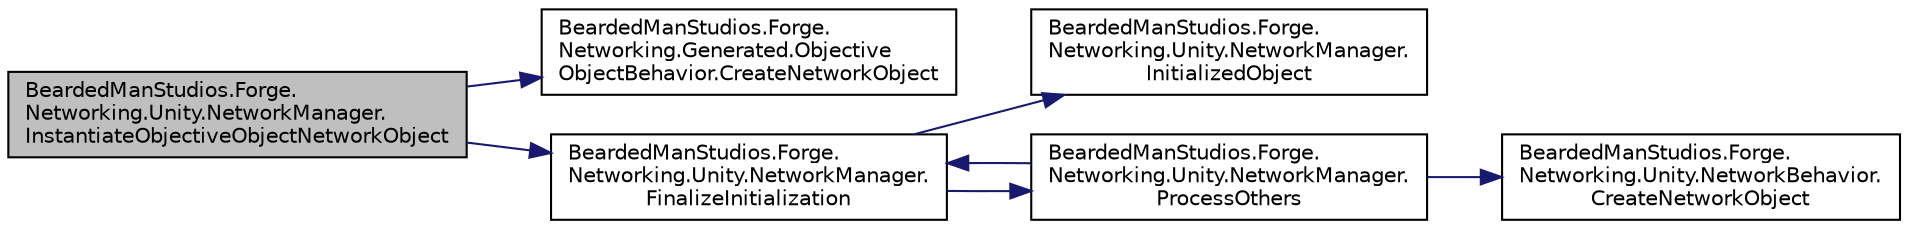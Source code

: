 digraph "BeardedManStudios.Forge.Networking.Unity.NetworkManager.InstantiateObjectiveObjectNetworkObject"
{
 // LATEX_PDF_SIZE
  edge [fontname="Helvetica",fontsize="10",labelfontname="Helvetica",labelfontsize="10"];
  node [fontname="Helvetica",fontsize="10",shape=record];
  rankdir="LR";
  Node177 [label="BeardedManStudios.Forge.\lNetworking.Unity.NetworkManager.\lInstantiateObjectiveObjectNetworkObject",height=0.2,width=0.4,color="black", fillcolor="grey75", style="filled", fontcolor="black",tooltip=" "];
  Node177 -> Node178 [color="midnightblue",fontsize="10",style="solid",fontname="Helvetica"];
  Node178 [label="BeardedManStudios.Forge.\lNetworking.Generated.Objective\lObjectBehavior.CreateNetworkObject",height=0.2,width=0.4,color="black", fillcolor="white", style="filled",URL="$class_bearded_man_studios_1_1_forge_1_1_networking_1_1_generated_1_1_objective_object_behavior.html#a7bd171e8dc51dc60b206278c7d83c232",tooltip=" "];
  Node177 -> Node179 [color="midnightblue",fontsize="10",style="solid",fontname="Helvetica"];
  Node179 [label="BeardedManStudios.Forge.\lNetworking.Unity.NetworkManager.\lFinalizeInitialization",height=0.2,width=0.4,color="black", fillcolor="white", style="filled",URL="$class_bearded_man_studios_1_1_forge_1_1_networking_1_1_unity_1_1_network_manager.html#a96650852c8bd8da55ff8bf730db311be",tooltip=" "];
  Node179 -> Node180 [color="midnightblue",fontsize="10",style="solid",fontname="Helvetica"];
  Node180 [label="BeardedManStudios.Forge.\lNetworking.Unity.NetworkManager.\lInitializedObject",height=0.2,width=0.4,color="black", fillcolor="white", style="filled",URL="$class_bearded_man_studios_1_1_forge_1_1_networking_1_1_unity_1_1_network_manager.html#ae686c351a1670cc0c3d285edfeb844cb",tooltip=" "];
  Node179 -> Node181 [color="midnightblue",fontsize="10",style="solid",fontname="Helvetica"];
  Node181 [label="BeardedManStudios.Forge.\lNetworking.Unity.NetworkManager.\lProcessOthers",height=0.2,width=0.4,color="black", fillcolor="white", style="filled",URL="$class_bearded_man_studios_1_1_forge_1_1_networking_1_1_unity_1_1_network_manager.html#aea7250d4e3af6034f73a5f902f511c88",tooltip=" "];
  Node181 -> Node182 [color="midnightblue",fontsize="10",style="solid",fontname="Helvetica"];
  Node182 [label="BeardedManStudios.Forge.\lNetworking.Unity.NetworkBehavior.\lCreateNetworkObject",height=0.2,width=0.4,color="black", fillcolor="white", style="filled",URL="$class_bearded_man_studios_1_1_forge_1_1_networking_1_1_unity_1_1_network_behavior.html#a091715ed99cf83053ae02e18d6cd2092",tooltip=" "];
  Node181 -> Node179 [color="midnightblue",fontsize="10",style="solid",fontname="Helvetica"];
}
